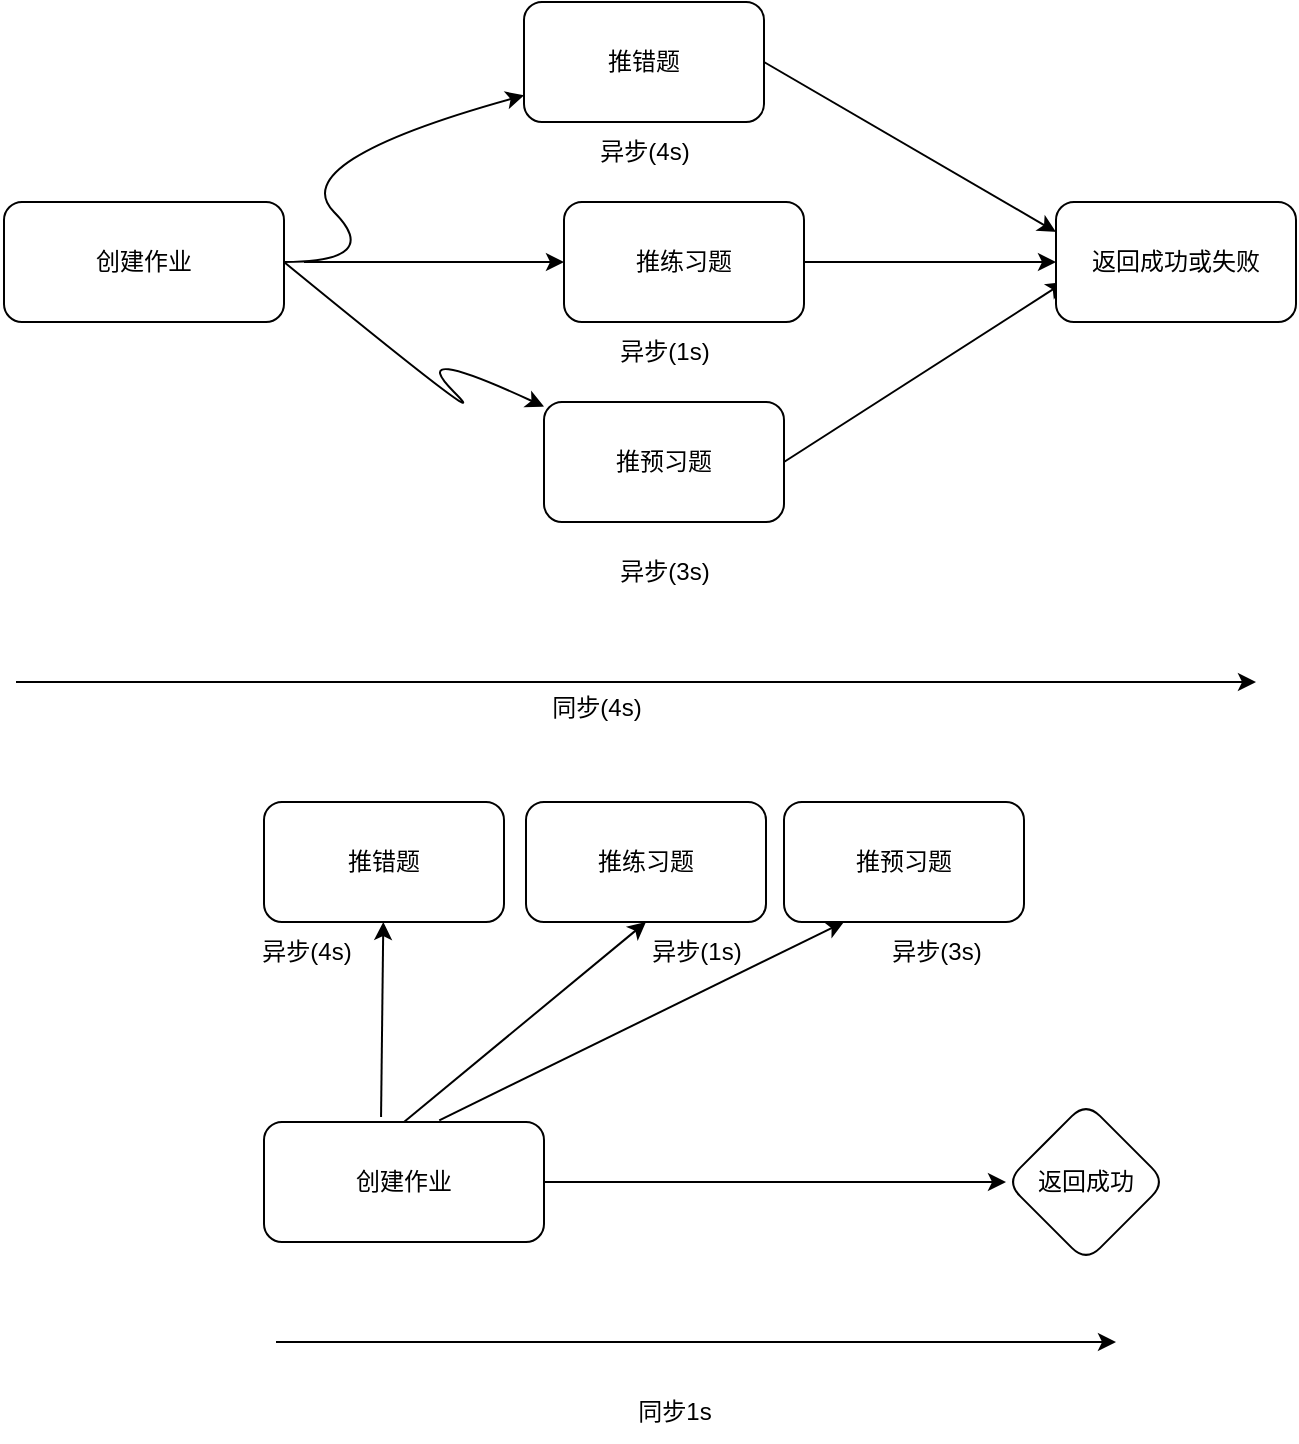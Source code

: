 <mxfile version="24.8.3">
  <diagram name="第 1 页" id="g4APmRrsnfNBzuewSwoL">
    <mxGraphModel dx="1195" dy="650" grid="1" gridSize="10" guides="1" tooltips="1" connect="1" arrows="1" fold="1" page="1" pageScale="1" pageWidth="827" pageHeight="1169" math="0" shadow="0">
      <root>
        <mxCell id="0" />
        <mxCell id="1" parent="0" />
        <mxCell id="fakxRtxY04ZdRoePbTZ0-2" value="创建作业" style="rounded=1;whiteSpace=wrap;html=1;" vertex="1" parent="1">
          <mxGeometry x="14" y="240" width="140" height="60" as="geometry" />
        </mxCell>
        <mxCell id="fakxRtxY04ZdRoePbTZ0-12" value="" style="curved=1;endArrow=classic;html=1;rounded=0;" edge="1" parent="1" target="fakxRtxY04ZdRoePbTZ0-13">
          <mxGeometry width="50" height="50" relative="1" as="geometry">
            <mxPoint x="154" y="270" as="sourcePoint" />
            <mxPoint x="264" y="210" as="targetPoint" />
            <Array as="points">
              <mxPoint x="204" y="270" />
              <mxPoint x="154" y="220" />
            </Array>
          </mxGeometry>
        </mxCell>
        <mxCell id="fakxRtxY04ZdRoePbTZ0-13" value="推错题" style="rounded=1;whiteSpace=wrap;html=1;" vertex="1" parent="1">
          <mxGeometry x="274" y="140" width="120" height="60" as="geometry" />
        </mxCell>
        <mxCell id="fakxRtxY04ZdRoePbTZ0-16" value="推练习题" style="rounded=1;whiteSpace=wrap;html=1;" vertex="1" parent="1">
          <mxGeometry x="294" y="240" width="120" height="60" as="geometry" />
        </mxCell>
        <mxCell id="fakxRtxY04ZdRoePbTZ0-18" value="" style="curved=1;endArrow=classic;html=1;rounded=0;exitX=1;exitY=0.5;exitDx=0;exitDy=0;" edge="1" parent="1" source="fakxRtxY04ZdRoePbTZ0-2" target="fakxRtxY04ZdRoePbTZ0-19">
          <mxGeometry width="50" height="50" relative="1" as="geometry">
            <mxPoint x="214" y="360" as="sourcePoint" />
            <mxPoint x="294" y="350" as="targetPoint" />
            <Array as="points">
              <mxPoint x="264" y="360" />
              <mxPoint x="214" y="310" />
            </Array>
          </mxGeometry>
        </mxCell>
        <mxCell id="fakxRtxY04ZdRoePbTZ0-19" value="推预习题" style="rounded=1;whiteSpace=wrap;html=1;" vertex="1" parent="1">
          <mxGeometry x="284" y="340" width="120" height="60" as="geometry" />
        </mxCell>
        <mxCell id="fakxRtxY04ZdRoePbTZ0-21" value="" style="endArrow=classic;html=1;rounded=0;entryX=0;entryY=0.5;entryDx=0;entryDy=0;" edge="1" parent="1" target="fakxRtxY04ZdRoePbTZ0-16">
          <mxGeometry width="50" height="50" relative="1" as="geometry">
            <mxPoint x="164" y="270" as="sourcePoint" />
            <mxPoint x="264" y="230" as="targetPoint" />
          </mxGeometry>
        </mxCell>
        <mxCell id="fakxRtxY04ZdRoePbTZ0-22" value="" style="endArrow=classic;html=1;rounded=0;exitX=1;exitY=0.5;exitDx=0;exitDy=0;entryX=0;entryY=0.25;entryDx=0;entryDy=0;" edge="1" parent="1" source="fakxRtxY04ZdRoePbTZ0-13" target="fakxRtxY04ZdRoePbTZ0-25">
          <mxGeometry width="50" height="50" relative="1" as="geometry">
            <mxPoint x="440" y="190" as="sourcePoint" />
            <mxPoint x="530" y="250" as="targetPoint" />
          </mxGeometry>
        </mxCell>
        <mxCell id="fakxRtxY04ZdRoePbTZ0-23" value="" style="endArrow=classic;html=1;rounded=0;exitX=1;exitY=0.5;exitDx=0;exitDy=0;entryX=0;entryY=0.5;entryDx=0;entryDy=0;" edge="1" parent="1" source="fakxRtxY04ZdRoePbTZ0-16" target="fakxRtxY04ZdRoePbTZ0-25">
          <mxGeometry width="50" height="50" relative="1" as="geometry">
            <mxPoint x="404" y="180" as="sourcePoint" />
            <mxPoint x="510" y="270" as="targetPoint" />
          </mxGeometry>
        </mxCell>
        <mxCell id="fakxRtxY04ZdRoePbTZ0-24" value="" style="endArrow=classic;html=1;rounded=0;exitX=1;exitY=0.5;exitDx=0;exitDy=0;entryX=0.035;entryY=0.667;entryDx=0;entryDy=0;entryPerimeter=0;" edge="1" parent="1" source="fakxRtxY04ZdRoePbTZ0-19" target="fakxRtxY04ZdRoePbTZ0-25">
          <mxGeometry width="50" height="50" relative="1" as="geometry">
            <mxPoint x="414" y="190" as="sourcePoint" />
            <mxPoint x="520" y="290" as="targetPoint" />
          </mxGeometry>
        </mxCell>
        <mxCell id="fakxRtxY04ZdRoePbTZ0-25" value="返回成功或失败" style="rounded=1;whiteSpace=wrap;html=1;" vertex="1" parent="1">
          <mxGeometry x="540" y="240" width="120" height="60" as="geometry" />
        </mxCell>
        <mxCell id="fakxRtxY04ZdRoePbTZ0-26" value="异步(3s)" style="text;html=1;align=center;verticalAlign=middle;resizable=0;points=[];autosize=1;strokeColor=none;fillColor=none;" vertex="1" parent="1">
          <mxGeometry x="309" y="410" width="70" height="30" as="geometry" />
        </mxCell>
        <mxCell id="fakxRtxY04ZdRoePbTZ0-27" value="异步(1s)" style="text;html=1;align=center;verticalAlign=middle;resizable=0;points=[];autosize=1;strokeColor=none;fillColor=none;" vertex="1" parent="1">
          <mxGeometry x="309" y="300" width="70" height="30" as="geometry" />
        </mxCell>
        <mxCell id="fakxRtxY04ZdRoePbTZ0-28" value="异步(4s)" style="text;html=1;align=center;verticalAlign=middle;resizable=0;points=[];autosize=1;strokeColor=none;fillColor=none;" vertex="1" parent="1">
          <mxGeometry x="299" y="200" width="70" height="30" as="geometry" />
        </mxCell>
        <mxCell id="fakxRtxY04ZdRoePbTZ0-31" value="同步(4s)" style="text;html=1;align=center;verticalAlign=middle;resizable=0;points=[];autosize=1;strokeColor=none;fillColor=none;" vertex="1" parent="1">
          <mxGeometry x="275" y="478" width="70" height="30" as="geometry" />
        </mxCell>
        <mxCell id="fakxRtxY04ZdRoePbTZ0-32" value="" style="endArrow=classic;html=1;rounded=0;" edge="1" parent="1">
          <mxGeometry width="50" height="50" relative="1" as="geometry">
            <mxPoint x="20" y="480" as="sourcePoint" />
            <mxPoint x="640" y="480" as="targetPoint" />
          </mxGeometry>
        </mxCell>
        <mxCell id="fakxRtxY04ZdRoePbTZ0-35" value="推错题" style="rounded=1;whiteSpace=wrap;html=1;" vertex="1" parent="1">
          <mxGeometry x="144" y="540" width="120" height="60" as="geometry" />
        </mxCell>
        <mxCell id="fakxRtxY04ZdRoePbTZ0-36" value="推练习题" style="rounded=1;whiteSpace=wrap;html=1;" vertex="1" parent="1">
          <mxGeometry x="275" y="540" width="120" height="60" as="geometry" />
        </mxCell>
        <mxCell id="fakxRtxY04ZdRoePbTZ0-38" value="推预习题" style="rounded=1;whiteSpace=wrap;html=1;" vertex="1" parent="1">
          <mxGeometry x="404" y="540" width="120" height="60" as="geometry" />
        </mxCell>
        <mxCell id="fakxRtxY04ZdRoePbTZ0-44" value="异步(1s)" style="text;html=1;align=center;verticalAlign=middle;resizable=0;points=[];autosize=1;strokeColor=none;fillColor=none;" vertex="1" parent="1">
          <mxGeometry x="325" y="600" width="70" height="30" as="geometry" />
        </mxCell>
        <mxCell id="fakxRtxY04ZdRoePbTZ0-45" value="异步(4s)" style="text;html=1;align=center;verticalAlign=middle;resizable=0;points=[];autosize=1;strokeColor=none;fillColor=none;" vertex="1" parent="1">
          <mxGeometry x="130" y="600" width="70" height="30" as="geometry" />
        </mxCell>
        <mxCell id="fakxRtxY04ZdRoePbTZ0-48" value="" style="edgeStyle=orthogonalEdgeStyle;rounded=0;orthogonalLoop=1;jettySize=auto;html=1;" edge="1" parent="1" source="fakxRtxY04ZdRoePbTZ0-46" target="fakxRtxY04ZdRoePbTZ0-47">
          <mxGeometry relative="1" as="geometry" />
        </mxCell>
        <mxCell id="fakxRtxY04ZdRoePbTZ0-46" value="创建作业" style="rounded=1;whiteSpace=wrap;html=1;" vertex="1" parent="1">
          <mxGeometry x="144" y="700" width="140" height="60" as="geometry" />
        </mxCell>
        <mxCell id="fakxRtxY04ZdRoePbTZ0-47" value="返回成功" style="rhombus;whiteSpace=wrap;html=1;rounded=1;" vertex="1" parent="1">
          <mxGeometry x="515" y="690" width="80" height="80" as="geometry" />
        </mxCell>
        <mxCell id="fakxRtxY04ZdRoePbTZ0-49" value="异步(3s)" style="text;html=1;align=center;verticalAlign=middle;resizable=0;points=[];autosize=1;strokeColor=none;fillColor=none;" vertex="1" parent="1">
          <mxGeometry x="445" y="600" width="70" height="30" as="geometry" />
        </mxCell>
        <mxCell id="fakxRtxY04ZdRoePbTZ0-51" value="" style="endArrow=classic;html=1;rounded=0;exitX=0.418;exitY=-0.042;exitDx=0;exitDy=0;exitPerimeter=0;" edge="1" parent="1" source="fakxRtxY04ZdRoePbTZ0-46" target="fakxRtxY04ZdRoePbTZ0-35">
          <mxGeometry width="50" height="50" relative="1" as="geometry">
            <mxPoint x="169" y="705" as="sourcePoint" />
            <mxPoint x="309" y="615" as="targetPoint" />
          </mxGeometry>
        </mxCell>
        <mxCell id="fakxRtxY04ZdRoePbTZ0-52" value="" style="endArrow=classic;html=1;rounded=0;exitX=0.5;exitY=0;exitDx=0;exitDy=0;entryX=0.5;entryY=1;entryDx=0;entryDy=0;" edge="1" parent="1" source="fakxRtxY04ZdRoePbTZ0-46" target="fakxRtxY04ZdRoePbTZ0-36">
          <mxGeometry width="50" height="50" relative="1" as="geometry">
            <mxPoint x="213" y="707" as="sourcePoint" />
            <mxPoint x="206" y="625" as="targetPoint" />
          </mxGeometry>
        </mxCell>
        <mxCell id="fakxRtxY04ZdRoePbTZ0-53" value="" style="endArrow=classic;html=1;rounded=0;exitX=0.626;exitY=-0.014;exitDx=0;exitDy=0;exitPerimeter=0;entryX=0.25;entryY=1;entryDx=0;entryDy=0;" edge="1" parent="1" source="fakxRtxY04ZdRoePbTZ0-46" target="fakxRtxY04ZdRoePbTZ0-38">
          <mxGeometry width="50" height="50" relative="1" as="geometry">
            <mxPoint x="223" y="717" as="sourcePoint" />
            <mxPoint x="216" y="635" as="targetPoint" />
          </mxGeometry>
        </mxCell>
        <mxCell id="fakxRtxY04ZdRoePbTZ0-54" value="" style="endArrow=classic;html=1;rounded=0;" edge="1" parent="1">
          <mxGeometry width="50" height="50" relative="1" as="geometry">
            <mxPoint x="150" y="810" as="sourcePoint" />
            <mxPoint x="570" y="810" as="targetPoint" />
          </mxGeometry>
        </mxCell>
        <mxCell id="fakxRtxY04ZdRoePbTZ0-55" value="同步1s" style="text;html=1;align=center;verticalAlign=middle;resizable=0;points=[];autosize=1;strokeColor=none;fillColor=none;" vertex="1" parent="1">
          <mxGeometry x="319" y="830" width="60" height="30" as="geometry" />
        </mxCell>
      </root>
    </mxGraphModel>
  </diagram>
</mxfile>
